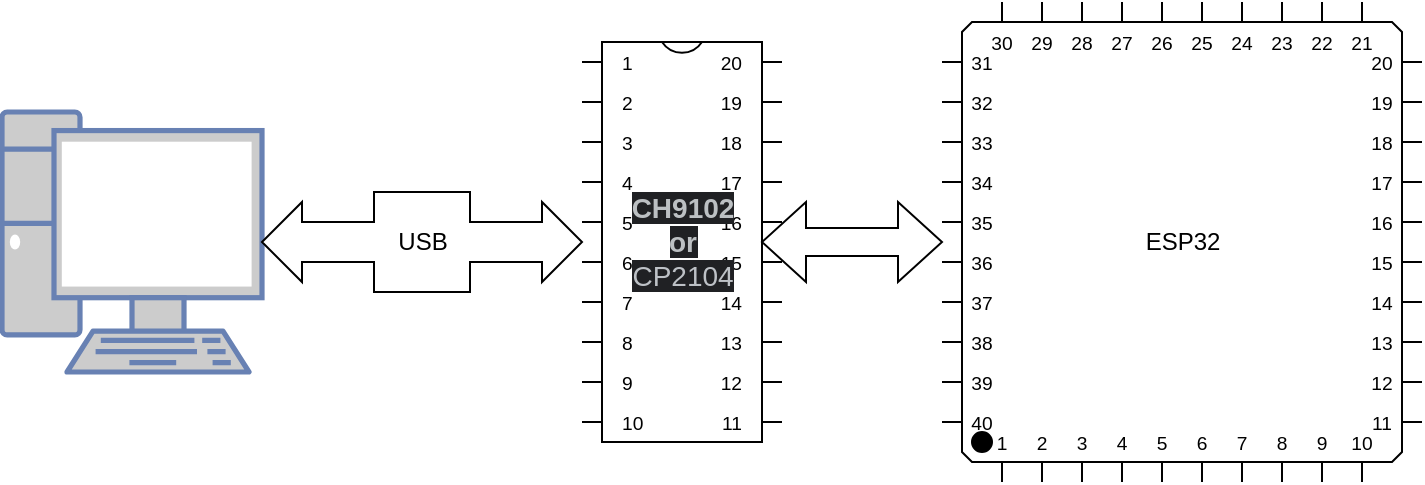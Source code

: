 <mxfile>
    <diagram id="ZFkXBqungCCNLWARXFPu" name="ページ1">
        <mxGraphModel dx="1229" dy="871" grid="1" gridSize="10" guides="1" tooltips="1" connect="1" arrows="1" fold="1" page="1" pageScale="1" pageWidth="827" pageHeight="1169" math="0" shadow="0">
            <root>
                <mxCell id="0"/>
                <mxCell id="1" parent="0"/>
                <mxCell id="3" value="ESP32" style="shadow=0;dashed=0;align=center;html=1;strokeWidth=1;shape=mxgraph.electrical.logic_gates.qfp_ic;labelNames=a,b,c,d,e,f,g,h,i,j,k,l,m,n,o,p,q,r,s,t,u,v,w,x,y,z,a1,b1,c1,d1,e1,f1,g1,h1,i1,j1,k1,l1,m1,n1;" vertex="1" parent="1">
                    <mxGeometry x="510" y="160" width="240" height="240" as="geometry"/>
                </mxCell>
                <mxCell id="4" value="&lt;span style=&quot;font-weight: bold; color: rgb(188, 192, 195); font-family: arial, sans-serif; font-size: 14px; text-align: left; background-color: rgb(32, 33, 36);&quot;&gt;CH9102&lt;br&gt;or&lt;br&gt;&lt;/span&gt;&lt;span style=&quot;color: rgb(189, 193, 198); font-family: arial, sans-serif; font-size: 14px; text-align: left; background-color: rgb(32, 33, 36);&quot;&gt;CP2104&lt;/span&gt;&lt;span style=&quot;font-weight: bold; color: rgb(188, 192, 195); font-family: arial, sans-serif; font-size: 14px; text-align: left; background-color: rgb(32, 33, 36);&quot;&gt;&lt;br&gt;&lt;/span&gt;" style="shadow=0;dashed=0;align=center;html=1;strokeWidth=1;shape=mxgraph.electrical.logic_gates.dual_inline_ic;labelNames=a,b,c,d,e,f,g,h,i,j,k,l,m,n,o,p,q,r,s,t;" vertex="1" parent="1">
                    <mxGeometry x="330" y="180" width="100" height="200" as="geometry"/>
                </mxCell>
                <mxCell id="5" value="" style="fontColor=#0066CC;verticalAlign=top;verticalLabelPosition=bottom;labelPosition=center;align=center;html=1;outlineConnect=0;fillColor=#CCCCCC;strokeColor=#6881B3;gradientColor=none;gradientDirection=north;strokeWidth=2;shape=mxgraph.networks.pc;" vertex="1" parent="1">
                    <mxGeometry x="40" y="215" width="130" height="130" as="geometry"/>
                </mxCell>
                <mxCell id="6" value="USB" style="html=1;shadow=0;dashed=0;align=center;verticalAlign=middle;shape=mxgraph.arrows2.calloutDoubleArrow;dy=10;dx=20;notch=24;arrowHead=10;" vertex="1" parent="1">
                    <mxGeometry x="170" y="255" width="160" height="50" as="geometry"/>
                </mxCell>
                <mxCell id="7" value="" style="html=1;shadow=0;dashed=0;align=center;verticalAlign=middle;shape=mxgraph.arrows2.twoWayArrow;dy=0.65;dx=22;" vertex="1" parent="1">
                    <mxGeometry x="420" y="260" width="90" height="40" as="geometry"/>
                </mxCell>
            </root>
        </mxGraphModel>
    </diagram>
</mxfile>